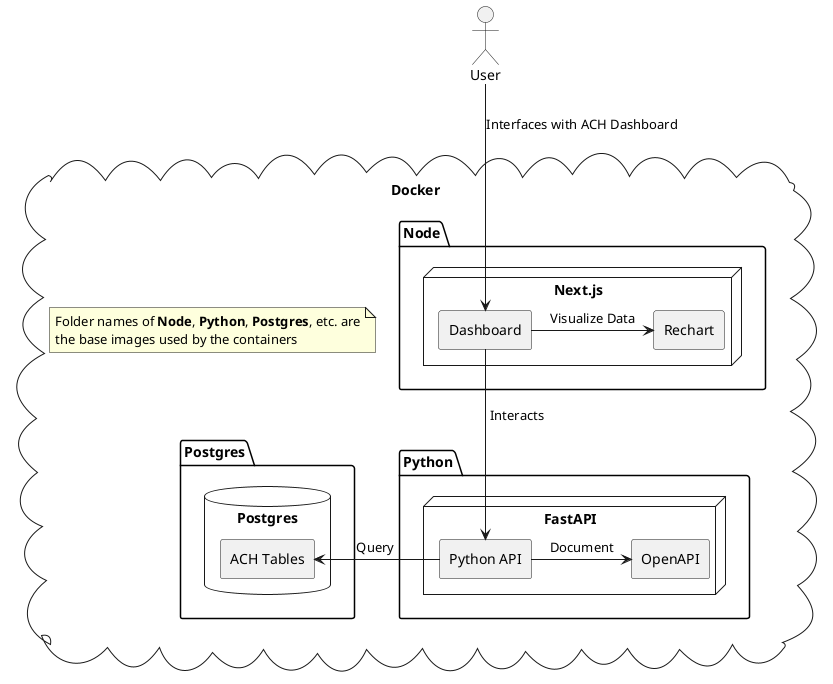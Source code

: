 @startuml
skinparam componentStyle rectangle
skinparam packagePadding 5
skinparam componentPadding 5
skinparam componentSpacing 10
skinparam nodeSpacing 10

actor "User" as user
cloud "Docker" {

    package "Postgres" {
        database "Postgres" as postgres {
            [ACH Tables]
        }
    }

    together {
        package "Python" {
            node "FastAPI" {
                [Python API]
                [OpenAPI]
            }
        }

        package "Node" {
            node "Next.js" {
                [Dashboard]
                [Rechart]
            }
        }
    }

    note as DockerNote
       Folder names of <b>Node</b>, <b>Python</b>, <b>Postgres</b>, etc. are
       the base images used by the containers
    end note
}

[user] -down-> [Dashboard] : Interfaces with ACH Dashboard\n
[Dashboard] -right-> [Rechart]: Visualize Data
[Dashboard] --> [Python API]: " Interacts"
[Python API] -left-> [ACH Tables]: "       Query        "
[Python API] -right-> [OpenAPI]: "Document"

@enduml
